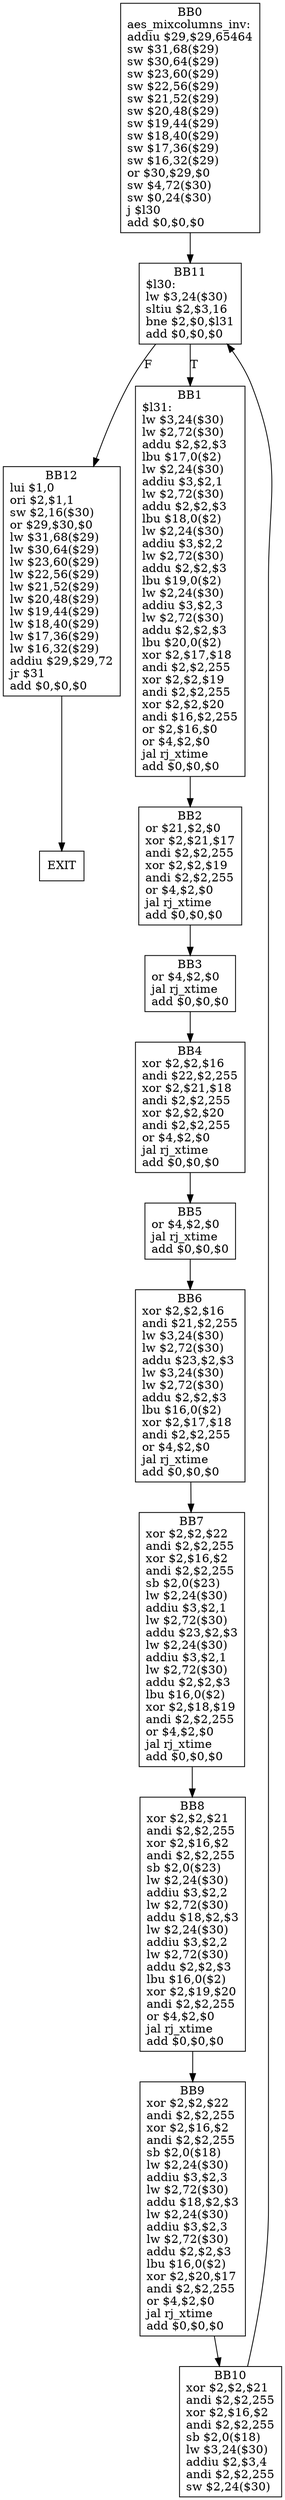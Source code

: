 digraph G1 {
node [shape = box];
BB0 [label = "BB0\naes_mixcolumns_inv:\laddiu $29,$29,65464\lsw $31,68($29)\lsw $30,64($29)\lsw $23,60($29)\lsw $22,56($29)\lsw $21,52($29)\lsw $20,48($29)\lsw $19,44($29)\lsw $18,40($29)\lsw $17,36($29)\lsw $16,32($29)\lor $30,$29,$0\lsw $4,72($30)\lsw $0,24($30)\lj $l30\ladd $0,$0,$0\l"] ;
BB0 -> BB11 [style = filled, label = ""];
BB11 [label = "BB11\n$l30:\llw $3,24($30)\lsltiu $2,$3,16\lbne $2,$0,$l31\ladd $0,$0,$0\l"] ;
BB11 -> BB12 [style = filled, label = "F"];
BB11 -> BB1[style = filled, label = "T"];
BB12 [label = "BB12\nlui $1,0\lori $2,$1,1\lsw $2,16($30)\lor $29,$30,$0\llw $31,68($29)\llw $30,64($29)\llw $23,60($29)\llw $22,56($29)\llw $21,52($29)\llw $20,48($29)\llw $19,44($29)\llw $18,40($29)\llw $17,36($29)\llw $16,32($29)\laddiu $29,$29,72\ljr $31\ladd $0,$0,$0\l"] ;
BB12 -> EXIT  [style = filled, label = ""];
BB1 [label = "BB1\n$l31:\llw $3,24($30)\llw $2,72($30)\laddu $2,$2,$3\llbu $17,0($2)\llw $2,24($30)\laddiu $3,$2,1\llw $2,72($30)\laddu $2,$2,$3\llbu $18,0($2)\llw $2,24($30)\laddiu $3,$2,2\llw $2,72($30)\laddu $2,$2,$3\llbu $19,0($2)\llw $2,24($30)\laddiu $3,$2,3\llw $2,72($30)\laddu $2,$2,$3\llbu $20,0($2)\lxor $2,$17,$18\landi $2,$2,255\lxor $2,$2,$19\landi $2,$2,255\lxor $2,$2,$20\landi $16,$2,255\lor $2,$16,$0\lor $4,$2,$0\ljal rj_xtime\ladd $0,$0,$0\l"] ;
BB1 -> BB2 [style = filled, label = ""];
BB2 [label = "BB2\nor $21,$2,$0\lxor $2,$21,$17\landi $2,$2,255\lxor $2,$2,$19\landi $2,$2,255\lor $4,$2,$0\ljal rj_xtime\ladd $0,$0,$0\l"] ;
BB2 -> BB3 [style = filled, label = ""];
BB3 [label = "BB3\nor $4,$2,$0\ljal rj_xtime\ladd $0,$0,$0\l"] ;
BB3 -> BB4 [style = filled, label = ""];
BB4 [label = "BB4\nxor $2,$2,$16\landi $22,$2,255\lxor $2,$21,$18\landi $2,$2,255\lxor $2,$2,$20\landi $2,$2,255\lor $4,$2,$0\ljal rj_xtime\ladd $0,$0,$0\l"] ;
BB4 -> BB5 [style = filled, label = ""];
BB5 [label = "BB5\nor $4,$2,$0\ljal rj_xtime\ladd $0,$0,$0\l"] ;
BB5 -> BB6 [style = filled, label = ""];
BB6 [label = "BB6\nxor $2,$2,$16\landi $21,$2,255\llw $3,24($30)\llw $2,72($30)\laddu $23,$2,$3\llw $3,24($30)\llw $2,72($30)\laddu $2,$2,$3\llbu $16,0($2)\lxor $2,$17,$18\landi $2,$2,255\lor $4,$2,$0\ljal rj_xtime\ladd $0,$0,$0\l"] ;
BB6 -> BB7 [style = filled, label = ""];
BB7 [label = "BB7\nxor $2,$2,$22\landi $2,$2,255\lxor $2,$16,$2\landi $2,$2,255\lsb $2,0($23)\llw $2,24($30)\laddiu $3,$2,1\llw $2,72($30)\laddu $23,$2,$3\llw $2,24($30)\laddiu $3,$2,1\llw $2,72($30)\laddu $2,$2,$3\llbu $16,0($2)\lxor $2,$18,$19\landi $2,$2,255\lor $4,$2,$0\ljal rj_xtime\ladd $0,$0,$0\l"] ;
BB7 -> BB8 [style = filled, label = ""];
BB8 [label = "BB8\nxor $2,$2,$21\landi $2,$2,255\lxor $2,$16,$2\landi $2,$2,255\lsb $2,0($23)\llw $2,24($30)\laddiu $3,$2,2\llw $2,72($30)\laddu $18,$2,$3\llw $2,24($30)\laddiu $3,$2,2\llw $2,72($30)\laddu $2,$2,$3\llbu $16,0($2)\lxor $2,$19,$20\landi $2,$2,255\lor $4,$2,$0\ljal rj_xtime\ladd $0,$0,$0\l"] ;
BB8 -> BB9 [style = filled, label = ""];
BB9 [label = "BB9\nxor $2,$2,$22\landi $2,$2,255\lxor $2,$16,$2\landi $2,$2,255\lsb $2,0($18)\llw $2,24($30)\laddiu $3,$2,3\llw $2,72($30)\laddu $18,$2,$3\llw $2,24($30)\laddiu $3,$2,3\llw $2,72($30)\laddu $2,$2,$3\llbu $16,0($2)\lxor $2,$20,$17\landi $2,$2,255\lor $4,$2,$0\ljal rj_xtime\ladd $0,$0,$0\l"] ;
BB9 -> BB10 [style = filled, label = ""];
BB10 [label = "BB10\nxor $2,$2,$21\landi $2,$2,255\lxor $2,$16,$2\landi $2,$2,255\lsb $2,0($18)\llw $3,24($30)\laddiu $2,$3,4\landi $2,$2,255\lsw $2,24($30)\l"] ;
BB10 -> BB11 [style = filled, label = ""];
}
